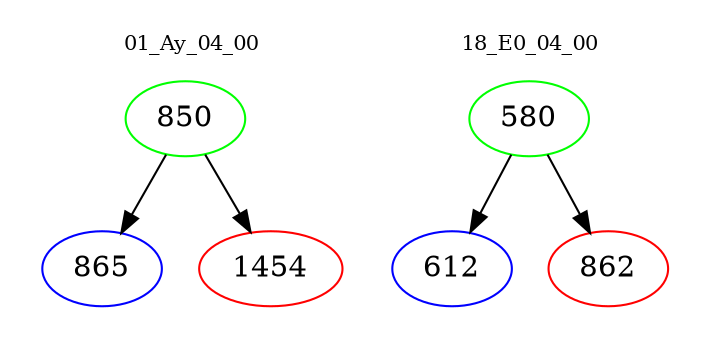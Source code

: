 digraph{
subgraph cluster_0 {
color = white
label = "01_Ay_04_00";
fontsize=10;
T0_850 [label="850", color="green"]
T0_850 -> T0_865 [color="black"]
T0_865 [label="865", color="blue"]
T0_850 -> T0_1454 [color="black"]
T0_1454 [label="1454", color="red"]
}
subgraph cluster_1 {
color = white
label = "18_E0_04_00";
fontsize=10;
T1_580 [label="580", color="green"]
T1_580 -> T1_612 [color="black"]
T1_612 [label="612", color="blue"]
T1_580 -> T1_862 [color="black"]
T1_862 [label="862", color="red"]
}
}
